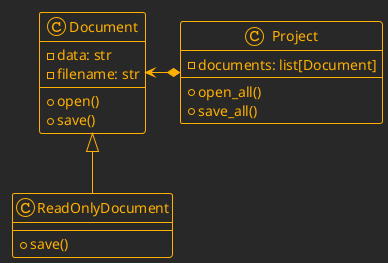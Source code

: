 @startuml OriginalReadOnlyDocument
!theme crt-amber

class Document {
    - data: str
    - filename: str
    + open()
    + save()
}

class ReadOnlyDocument extends Document {
    + save()
}

class Project {
    - documents: list[Document]
    + open_all()
    + save_all()
}

Project *-left-> Document

' note right of ReadOnlyDocument::save()
'     raise ReadOnlyException("Unable to save read-only file.")
' end note

' note right of Project::open_all
'     for doc in self.documents:
'         doc.open()
' end note

' note right of Project::save_all
'     for doc in self.documents:
'         if not isinstance(doc, ReadOnlyDocument):
'             doc.save()
' end note

@enduml

@startuml AfterRefactorReadOnlyDocument
!theme crt-amber

class Document {
    - data: str
    - filename: str
    + open()
}

class WritableDocument extends Document {
    + save()
}

class Project {
    - read_only_docs
    - writable_docs
    + open_all()
    + save_all()
}

Project *-left-> Document

@enduml